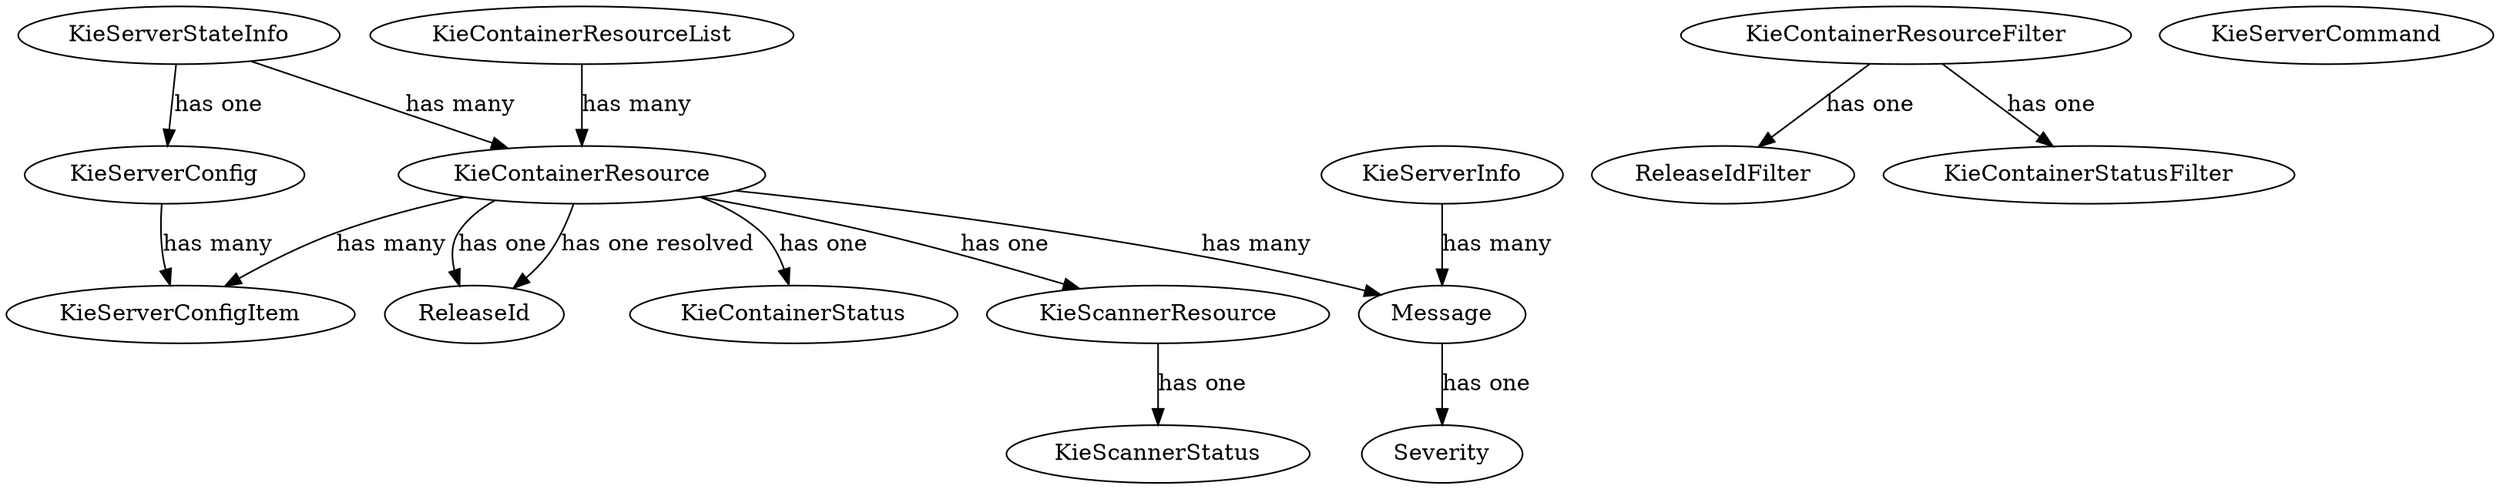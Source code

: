 digraph KieServerRestApi {
  //rankdir=BT
  1 [label="KieServerStateInfo" url="https://github.com/kiegroup/droolsjbpm-integration/blob/master/kie-server-parent/kie-server-api/src/main/java/org/kie/server/api/model/KieServerStateInfo.java"]
  2 [label="KieServerConfig" url="https://github.com/kiegroup/droolsjbpm-integration/blob/master/kie-server-parent/kie-server-api/src/main/java/org/kie/server/api/model/KieServerConfig.java"]
  3 [label="KieServerConfigItem" url="https://github.com/kiegroup/droolsjbpm-integration/blob/master/kie-server-parent/kie-server-api/src/main/java/org/kie/server/api/model/KieServerConfigItem.java"]
  4 [label="KieContainerResource" url="https://github.com/kiegroup/droolsjbpm-integration/blob/master/kie-server-parent/kie-server-api/src/main/java/org/kie/server/api/model/KieContainerResource.java"]
  5 [label="ReleaseId" url="https://github.com/kiegroup/droolsjbpm-integration/blob/master/kie-server-parent/kie-server-api/src/main/java/org/kie/server/api/model/ReleaseId.java"]
  6 [label="KieContainerStatus" url="https://github.com/kiegroup/droolsjbpm-integration/blob/master/kie-server-parent/kie-server-api/src/main/java/org/kie/server/api/model/KieContainerStatus.java"]
  7 [label="KieScannerResource" url="https://github.com/kiegroup/droolsjbpm-integration/blob/master/kie-server-parent/kie-server-api/src/main/java/org/kie/server/api/model/KieScannerResource.java"]
  8 [label="Message" url="https://github.com/kiegroup/droolsjbpm-integration/blob/master/kie-server-parent/kie-server-api/src/main/java/org/kie/server/api/model/Message.java"]
  9 [label="KieScannerStatus" url="https://github.com/kiegroup/droolsjbpm-integration/blob/master/kie-server-parent/kie-server-api/src/main/java/org/kie/server/api/model/KieScannerStatus.java"]
  10 [label="Severity" url="https://github.com/kiegroup/droolsjbpm-integration/blob/master/kie-server-parent/kie-server-api/src/main/java/org/kie/server/api/model/Severity.java"]
  11 [label="KieContainerResourceFilter" url="https://github.com/kiegroup/droolsjbpm-integration/blob/master/kie-server-parent/kie-server-api/src/main/java/org/kie/server/api/model/KieContainerResourceFilter.java"]
  12 [label="ReleaseIdFilter" url="https://github.com/kiegroup/droolsjbpm-integration/blob/master/kie-server-parent/kie-server-api/src/main/java/org/kie/server/api/model/ReleaseIdFilter.java"]
  13 [label="KieContainerStatusFilter" url="https://github.com/kiegroup/droolsjbpm-integration/blob/master/kie-server-parent/kie-server-api/src/main/java/org/kie/server/api/model/KieContainerStatusFilter.java"]
  14 [label="KieContainerResourceList" url="https://github.com/kiegroup/droolsjbpm-integration/blob/master/kie-server-parent/kie-server-api/src/main/java/org/kie/server/api/model/KieContainerResourceList.java"]
  15 [label="KieServerCommand" url="https://github.com/kiegroup/droolsjbpm-integration/blob/master/kie-server-parent/kie-server-api/src/main/java/org/kie/server/api/model/KieServerCommand.java"]
  16 [label="KieServerInfo" url="https://github.com/kiegroup/droolsjbpm-integration/blob/master/kie-server-parent/kie-server-api/src/main/java/org/kie/server/api/model/KieServerInfo.java"]
   /*17 [label="" url=""]
   18 [label="" url=""]
   19 [label="" url=""]
   20 [label="" url=""]
   21 [label="" url=""]
   [label="" url=""]
   [label="" url=""]
   [label="" url=""]
   [label="" url=""]
   [label="" url=""]
   [label="" url=""]
   [label="" url=""]
   [label="" url=""]
   [label="" url=""]
   [label="" url=""]
   [label="" url=""]
   [label="" url=""]
   [label="" url=""]
   [label="" url=""]
   [label="" url=""]
   [label="" url=""]
   [label="" url=""]
   [label="" url=""]
   [label="" url=""]
   [label="" url=""]
   [label="" url=""]
   [label="" url=""]
   [label="" url=""]
   [label="" url=""]
   [label="" url=""]
   [label="" url=""]
   [label="" url=""]
   [label="" url=""]
   */
  1 -> 2 [label="has one"]
  2 -> 3 [label="has many"]
  1 -> 4 [label="has many"]
  4 -> 5 [label="has one"]
  4 -> 5 [label="has one resolved"]
  4 -> 6 [label="has one"]
  4 -> 7 [label="has one"]
  4 -> 3 [label="has many"]
  4 -> 8 [label="has many"]
  7 -> 9 [label="has one"]
  8 -> 10 [label="has one"]
  11 -> {12, 13} [label="has one"]
  14 -> 4 [label="has many"]
  16 -> 8 [label="has many"]

}
